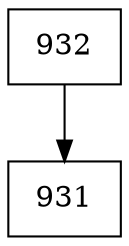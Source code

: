 digraph G {
  node [shape=record];
  node0 [label="{932}"];
  node0 -> node1;
  node1 [label="{931}"];
}
